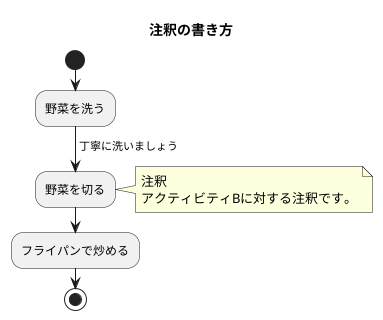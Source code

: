 @startuml 注釈
title 注釈の書き方
start
:野菜を洗う;
-> 丁寧に洗いましょう;
:野菜を切る;
note right
注釈
アクティビティBに対する注釈です。
end note
:フライパンで炒める;
stop
@enduml